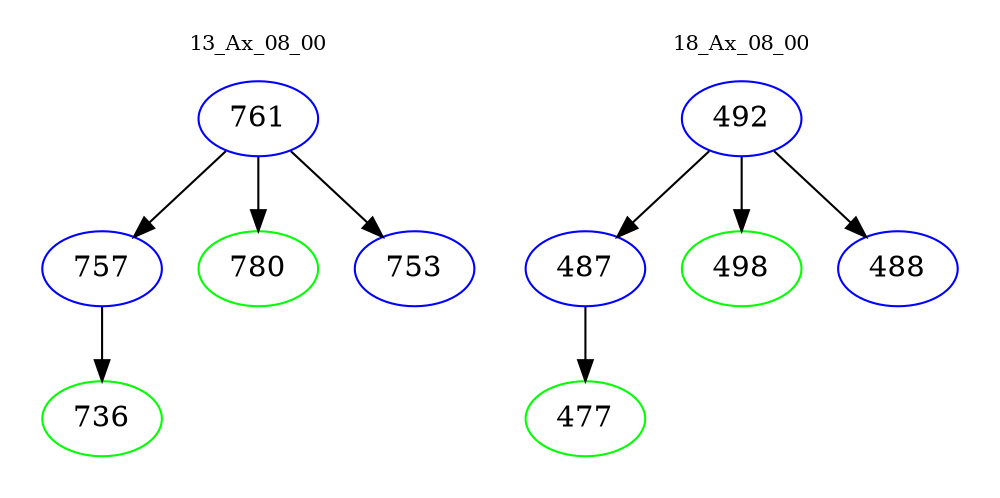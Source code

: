 digraph{
subgraph cluster_0 {
color = white
label = "13_Ax_08_00";
fontsize=10;
T0_761 [label="761", color="blue"]
T0_761 -> T0_757 [color="black"]
T0_757 [label="757", color="blue"]
T0_757 -> T0_736 [color="black"]
T0_736 [label="736", color="green"]
T0_761 -> T0_780 [color="black"]
T0_780 [label="780", color="green"]
T0_761 -> T0_753 [color="black"]
T0_753 [label="753", color="blue"]
}
subgraph cluster_1 {
color = white
label = "18_Ax_08_00";
fontsize=10;
T1_492 [label="492", color="blue"]
T1_492 -> T1_487 [color="black"]
T1_487 [label="487", color="blue"]
T1_487 -> T1_477 [color="black"]
T1_477 [label="477", color="green"]
T1_492 -> T1_498 [color="black"]
T1_498 [label="498", color="green"]
T1_492 -> T1_488 [color="black"]
T1_488 [label="488", color="blue"]
}
}
